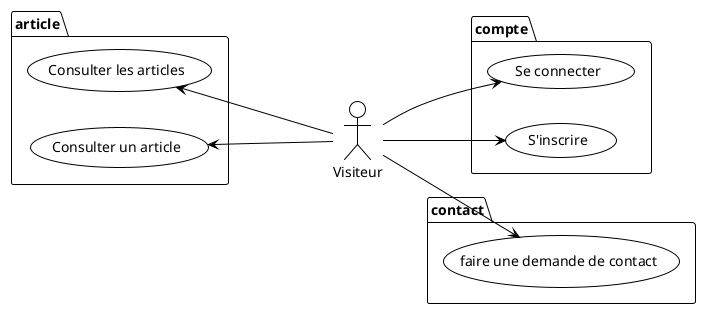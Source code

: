 @startuml

!theme plain
left to right direction

:Visiteur:

package compte {
Visiteur --> (Se connecter)
Visiteur --> (S'inscrire)
}

package article {
(Consulter les articles) <--- Visiteur
(Consulter un article) <--- Visiteur
}

package contact {
Visiteur --> (faire une demande de contact)
}
@enduml